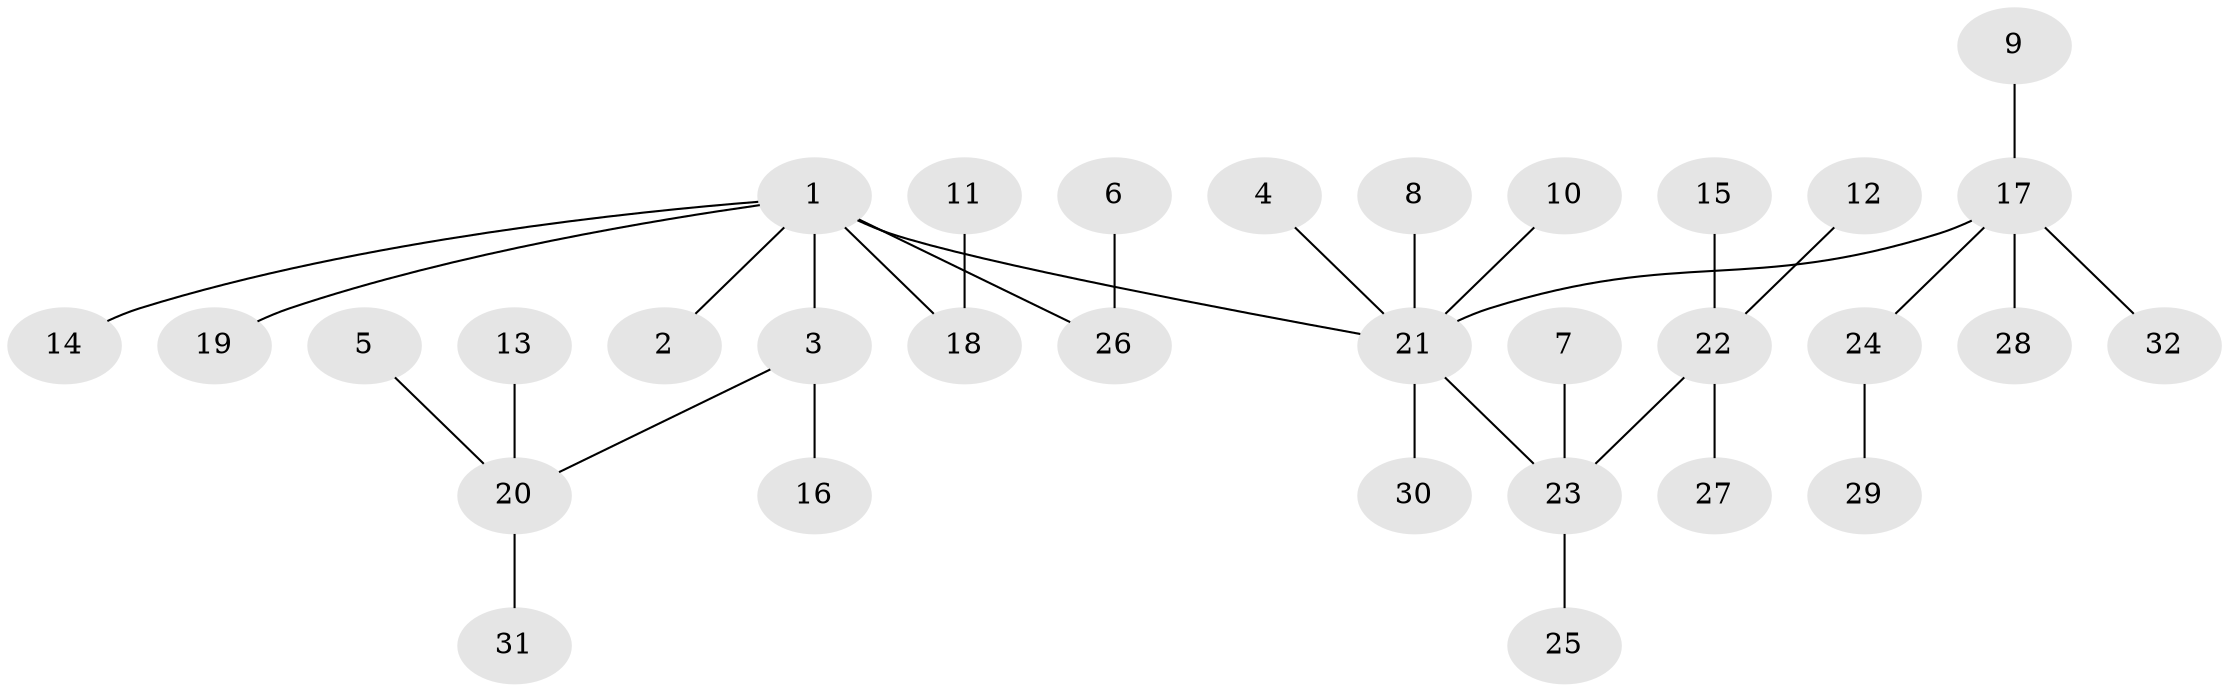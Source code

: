 // original degree distribution, {3: 0.09523809523809523, 4: 0.06349206349206349, 2: 0.25396825396825395, 8: 0.015873015873015872, 6: 0.031746031746031744, 1: 0.5238095238095238, 5: 0.015873015873015872}
// Generated by graph-tools (version 1.1) at 2025/26/03/09/25 03:26:24]
// undirected, 32 vertices, 31 edges
graph export_dot {
graph [start="1"]
  node [color=gray90,style=filled];
  1;
  2;
  3;
  4;
  5;
  6;
  7;
  8;
  9;
  10;
  11;
  12;
  13;
  14;
  15;
  16;
  17;
  18;
  19;
  20;
  21;
  22;
  23;
  24;
  25;
  26;
  27;
  28;
  29;
  30;
  31;
  32;
  1 -- 2 [weight=1.0];
  1 -- 3 [weight=1.0];
  1 -- 14 [weight=1.0];
  1 -- 18 [weight=1.0];
  1 -- 19 [weight=1.0];
  1 -- 21 [weight=1.0];
  1 -- 26 [weight=1.0];
  3 -- 16 [weight=1.0];
  3 -- 20 [weight=1.0];
  4 -- 21 [weight=1.0];
  5 -- 20 [weight=1.0];
  6 -- 26 [weight=1.0];
  7 -- 23 [weight=1.0];
  8 -- 21 [weight=1.0];
  9 -- 17 [weight=1.0];
  10 -- 21 [weight=1.0];
  11 -- 18 [weight=1.0];
  12 -- 22 [weight=1.0];
  13 -- 20 [weight=1.0];
  15 -- 22 [weight=1.0];
  17 -- 21 [weight=1.0];
  17 -- 24 [weight=1.0];
  17 -- 28 [weight=1.0];
  17 -- 32 [weight=1.0];
  20 -- 31 [weight=1.0];
  21 -- 23 [weight=1.0];
  21 -- 30 [weight=1.0];
  22 -- 23 [weight=1.0];
  22 -- 27 [weight=1.0];
  23 -- 25 [weight=1.0];
  24 -- 29 [weight=1.0];
}
